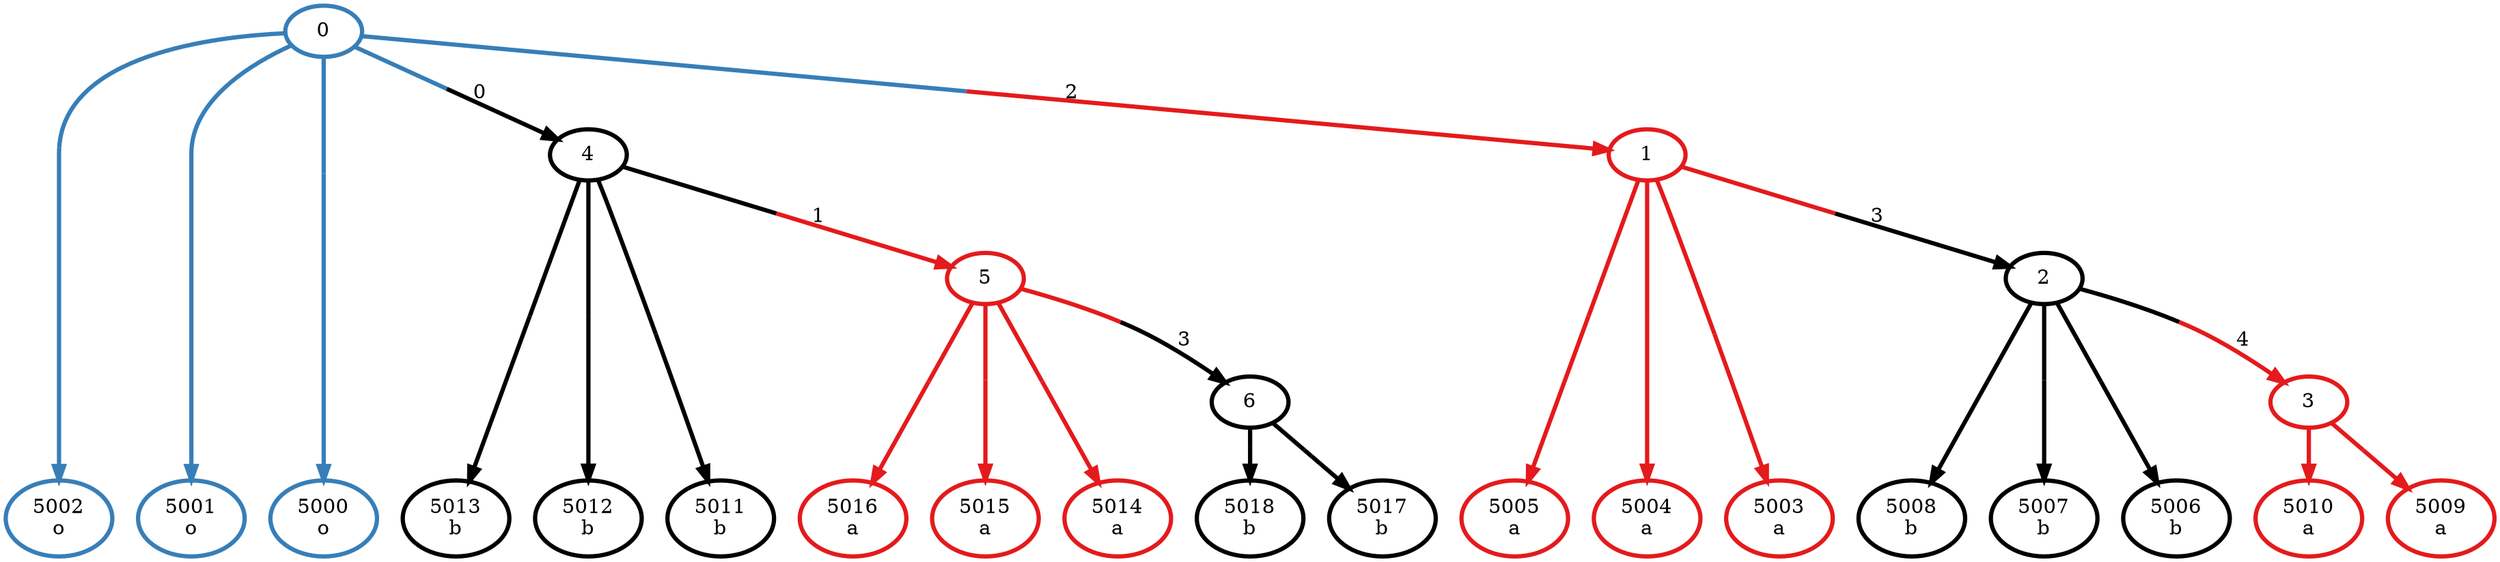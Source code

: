 digraph T {
	{
		rank=same
		0 [penwidth=3,colorscheme=set19,color=0,label="5018\nb"]
		1 [penwidth=3,colorscheme=set19,color=0,label="5017\nb"]
		2 [penwidth=3,colorscheme=set19,color=1,label="5016\na"]
		3 [penwidth=3,colorscheme=set19,color=1,label="5015\na"]
		4 [penwidth=3,colorscheme=set19,color=1,label="5014\na"]
		5 [penwidth=3,colorscheme=set19,color=1,label="5010\na"]
		6 [penwidth=3,colorscheme=set19,color=1,label="5009\na"]
		7 [penwidth=3,colorscheme=set19,color=0,label="5008\nb"]
		8 [penwidth=3,colorscheme=set19,color=0,label="5007\nb"]
		9 [penwidth=3,colorscheme=set19,color=0,label="5006\nb"]
		10 [penwidth=3,colorscheme=set19,color=0,label="5013\nb"]
		11 [penwidth=3,colorscheme=set19,color=0,label="5012\nb"]
		12 [penwidth=3,colorscheme=set19,color=0,label="5011\nb"]
		13 [penwidth=3,colorscheme=set19,color=1,label="5005\na"]
		14 [penwidth=3,colorscheme=set19,color=1,label="5004\na"]
		15 [penwidth=3,colorscheme=set19,color=1,label="5003\na"]
		16 [penwidth=3,colorscheme=set19,color=2,label="5002\no"]
		17 [penwidth=3,colorscheme=set19,color=2,label="5001\no"]
		18 [penwidth=3,colorscheme=set19,color=2,label="5000\no"]
	}
	19 [penwidth=3,colorscheme=set19,color=0,label="6"]
	20 [penwidth=3,colorscheme=set19,color=1,label="5"]
	21 [penwidth=3,colorscheme=set19,color=1,label="3"]
	22 [penwidth=3,colorscheme=set19,color=0,label="2"]
	23 [penwidth=3,colorscheme=set19,color=0,label="4"]
	24 [penwidth=3,colorscheme=set19,color=1,label="1"]
	25 [penwidth=3,colorscheme=set19,color=2,label="0"]
	19 -> 0 [penwidth=3,colorscheme=set19,color="0;0.5:0"]
	19 -> 1 [penwidth=3,colorscheme=set19,color="0;0.5:0"]
	20 -> 2 [penwidth=3,colorscheme=set19,color="1;0.5:1"]
	20 -> 3 [penwidth=3,colorscheme=set19,color="1;0.5:1"]
	20 -> 4 [penwidth=3,colorscheme=set19,color="1;0.5:1"]
	20 -> 19 [penwidth=3,colorscheme=set19,color="1;0.5:0",label="3"]
	21 -> 5 [penwidth=3,colorscheme=set19,color="1;0.5:1"]
	21 -> 6 [penwidth=3,colorscheme=set19,color="1;0.5:1"]
	22 -> 7 [penwidth=3,colorscheme=set19,color="0;0.5:0"]
	22 -> 8 [penwidth=3,colorscheme=set19,color="0;0.5:0"]
	22 -> 9 [penwidth=3,colorscheme=set19,color="0;0.5:0"]
	22 -> 21 [penwidth=3,colorscheme=set19,color="0;0.5:1",label="4"]
	23 -> 10 [penwidth=3,colorscheme=set19,color="0;0.5:0"]
	23 -> 11 [penwidth=3,colorscheme=set19,color="0;0.5:0"]
	23 -> 12 [penwidth=3,colorscheme=set19,color="0;0.5:0"]
	23 -> 20 [penwidth=3,colorscheme=set19,color="0;0.5:1",label="1"]
	24 -> 13 [penwidth=3,colorscheme=set19,color="1;0.5:1"]
	24 -> 14 [penwidth=3,colorscheme=set19,color="1;0.5:1"]
	24 -> 15 [penwidth=3,colorscheme=set19,color="1;0.5:1"]
	24 -> 22 [penwidth=3,colorscheme=set19,color="1;0.5:0",label="3"]
	25 -> 16 [penwidth=3,colorscheme=set19,color="2;0.5:2"]
	25 -> 17 [penwidth=3,colorscheme=set19,color="2;0.5:2"]
	25 -> 18 [penwidth=3,colorscheme=set19,color="2;0.5:2"]
	25 -> 23 [penwidth=3,colorscheme=set19,color="2;0.5:0",label="0"]
	25 -> 24 [penwidth=3,colorscheme=set19,color="2;0.5:1",label="2"]
}
